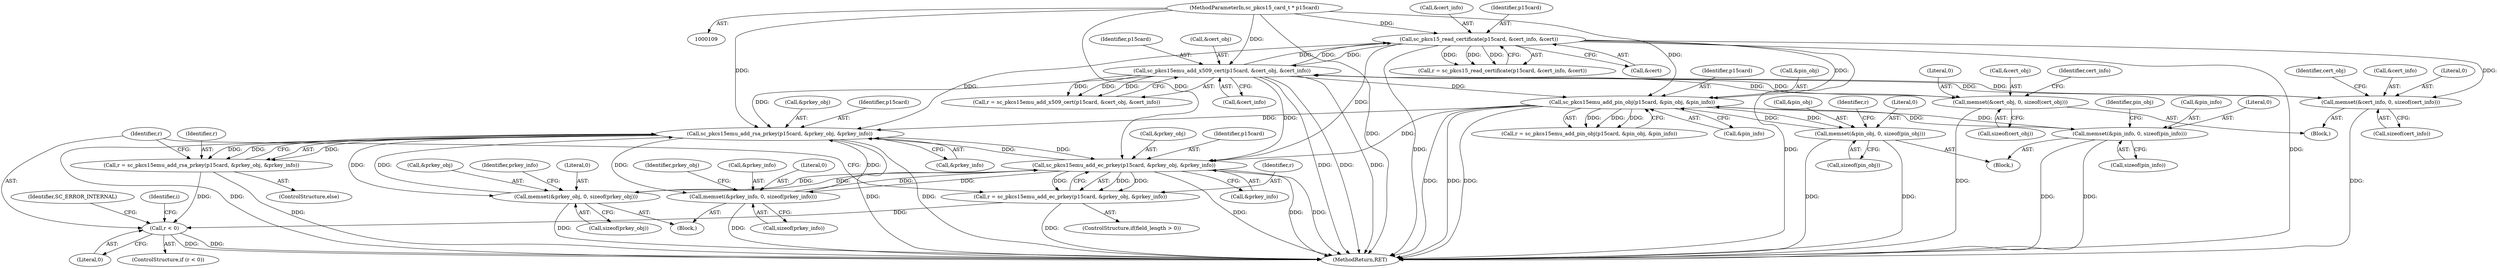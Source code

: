 digraph "0_OpenSC_360e95d45ac4123255a4c796db96337f332160ad#diff-d643a0fa169471dbf2912f4866dc49c5_4@pointer" {
"1000813" [label="(Call,sc_pkcs15emu_add_rsa_prkey(p15card, &prkey_obj, &prkey_info))"];
"1000804" [label="(Call,sc_pkcs15emu_add_ec_prkey(p15card, &prkey_obj, &prkey_info))"];
"1000646" [label="(Call,sc_pkcs15emu_add_pin_obj(p15card, &pin_obj, &pin_info))"];
"1000301" [label="(Call,sc_pkcs15_read_certificate(p15card, &cert_info, &cert))"];
"1000278" [label="(Call,sc_pkcs15emu_add_x509_cert(p15card, &cert_obj, &cert_info))"];
"1000110" [label="(MethodParameterIn,sc_pkcs15_card_t * p15card)"];
"1000233" [label="(Call,memset(&cert_obj, 0, sizeof(cert_obj)))"];
"1000227" [label="(Call,memset(&cert_info, 0, sizeof(cert_info)))"];
"1000473" [label="(Call,memset(&pin_obj, 0, sizeof(pin_obj)))"];
"1000467" [label="(Call,memset(&pin_info, 0, sizeof(pin_info)))"];
"1000813" [label="(Call,sc_pkcs15emu_add_rsa_prkey(p15card, &prkey_obj, &prkey_info))"];
"1000682" [label="(Call,memset(&prkey_obj, 0, sizeof(prkey_obj)))"];
"1000676" [label="(Call,memset(&prkey_info, 0, sizeof(prkey_info)))"];
"1000811" [label="(Call,r = sc_pkcs15emu_add_rsa_prkey(p15card, &prkey_obj, &prkey_info))"];
"1000820" [label="(Call,r < 0)"];
"1000802" [label="(Call,r = sc_pkcs15emu_add_ec_prkey(p15card, &prkey_obj, &prkey_info))"];
"1000301" [label="(Call,sc_pkcs15_read_certificate(p15card, &cert_info, &cert))"];
"1000243" [label="(Identifier,cert_info)"];
"1000819" [label="(ControlStructure,if (r < 0))"];
"1000276" [label="(Call,r = sc_pkcs15emu_add_x509_cert(p15card, &cert_obj, &cert_info))"];
"1000231" [label="(Call,sizeof(cert_info))"];
"1000810" [label="(ControlStructure,else)"];
"1000648" [label="(Call,&pin_obj)"];
"1000808" [label="(Call,&prkey_info)"];
"1000299" [label="(Call,r = sc_pkcs15_read_certificate(p15card, &cert_info, &cert))"];
"1000230" [label="(Literal,0)"];
"1000686" [label="(Call,sizeof(prkey_obj))"];
"1000280" [label="(Call,&cert_obj)"];
"1000237" [label="(Call,sizeof(cert_obj))"];
"1000679" [label="(Literal,0)"];
"1000798" [label="(ControlStructure,if(field_length > 0))"];
"1000235" [label="(Identifier,cert_obj)"];
"1000666" [label="(Identifier,i)"];
"1000227" [label="(Call,memset(&cert_info, 0, sizeof(cert_info)))"];
"1000685" [label="(Literal,0)"];
"1000474" [label="(Call,&pin_obj)"];
"1000683" [label="(Call,&prkey_obj)"];
"1000448" [label="(Block,)"];
"1000233" [label="(Call,memset(&cert_obj, 0, sizeof(cert_obj)))"];
"1000676" [label="(Call,memset(&prkey_info, 0, sizeof(prkey_info)))"];
"1000647" [label="(Identifier,p15card)"];
"1000303" [label="(Call,&cert_info)"];
"1000480" [label="(Identifier,r)"];
"1000680" [label="(Call,sizeof(prkey_info))"];
"1000471" [label="(Call,sizeof(pin_info))"];
"1000684" [label="(Identifier,prkey_obj)"];
"1000279" [label="(Identifier,p15card)"];
"1000667" [label="(Block,)"];
"1000468" [label="(Call,&pin_info)"];
"1000805" [label="(Identifier,p15card)"];
"1000811" [label="(Call,r = sc_pkcs15emu_add_rsa_prkey(p15card, &prkey_obj, &prkey_info))"];
"1000470" [label="(Literal,0)"];
"1000677" [label="(Call,&prkey_info)"];
"1000827" [label="(MethodReturn,RET)"];
"1000110" [label="(MethodParameterIn,sc_pkcs15_card_t * p15card)"];
"1000822" [label="(Literal,0)"];
"1000824" [label="(Identifier,SC_ERROR_INTERNAL)"];
"1000215" [label="(Block,)"];
"1000476" [label="(Literal,0)"];
"1000820" [label="(Call,r < 0)"];
"1000278" [label="(Call,sc_pkcs15emu_add_x509_cert(p15card, &cert_obj, &cert_info))"];
"1000803" [label="(Identifier,r)"];
"1000814" [label="(Identifier,p15card)"];
"1000802" [label="(Call,r = sc_pkcs15emu_add_ec_prkey(p15card, &prkey_obj, &prkey_info))"];
"1000646" [label="(Call,sc_pkcs15emu_add_pin_obj(p15card, &pin_obj, &pin_info))"];
"1000236" [label="(Literal,0)"];
"1000477" [label="(Call,sizeof(pin_obj))"];
"1000650" [label="(Call,&pin_info)"];
"1000691" [label="(Identifier,prkey_info)"];
"1000817" [label="(Call,&prkey_info)"];
"1000473" [label="(Call,memset(&pin_obj, 0, sizeof(pin_obj)))"];
"1000644" [label="(Call,r = sc_pkcs15emu_add_pin_obj(p15card, &pin_obj, &pin_info))"];
"1000467" [label="(Call,memset(&pin_info, 0, sizeof(pin_info)))"];
"1000302" [label="(Identifier,p15card)"];
"1000282" [label="(Call,&cert_info)"];
"1000813" [label="(Call,sc_pkcs15emu_add_rsa_prkey(p15card, &prkey_obj, &prkey_info))"];
"1000305" [label="(Call,&cert)"];
"1000821" [label="(Identifier,r)"];
"1000682" [label="(Call,memset(&prkey_obj, 0, sizeof(prkey_obj)))"];
"1000815" [label="(Call,&prkey_obj)"];
"1000228" [label="(Call,&cert_info)"];
"1000475" [label="(Identifier,pin_obj)"];
"1000234" [label="(Call,&cert_obj)"];
"1000812" [label="(Identifier,r)"];
"1000806" [label="(Call,&prkey_obj)"];
"1000804" [label="(Call,sc_pkcs15emu_add_ec_prkey(p15card, &prkey_obj, &prkey_info))"];
"1000813" -> "1000811"  [label="AST: "];
"1000813" -> "1000817"  [label="CFG: "];
"1000814" -> "1000813"  [label="AST: "];
"1000815" -> "1000813"  [label="AST: "];
"1000817" -> "1000813"  [label="AST: "];
"1000811" -> "1000813"  [label="CFG: "];
"1000813" -> "1000827"  [label="DDG: "];
"1000813" -> "1000827"  [label="DDG: "];
"1000813" -> "1000827"  [label="DDG: "];
"1000813" -> "1000676"  [label="DDG: "];
"1000813" -> "1000682"  [label="DDG: "];
"1000813" -> "1000804"  [label="DDG: "];
"1000813" -> "1000811"  [label="DDG: "];
"1000813" -> "1000811"  [label="DDG: "];
"1000813" -> "1000811"  [label="DDG: "];
"1000804" -> "1000813"  [label="DDG: "];
"1000646" -> "1000813"  [label="DDG: "];
"1000301" -> "1000813"  [label="DDG: "];
"1000278" -> "1000813"  [label="DDG: "];
"1000110" -> "1000813"  [label="DDG: "];
"1000682" -> "1000813"  [label="DDG: "];
"1000676" -> "1000813"  [label="DDG: "];
"1000804" -> "1000802"  [label="AST: "];
"1000804" -> "1000808"  [label="CFG: "];
"1000805" -> "1000804"  [label="AST: "];
"1000806" -> "1000804"  [label="AST: "];
"1000808" -> "1000804"  [label="AST: "];
"1000802" -> "1000804"  [label="CFG: "];
"1000804" -> "1000827"  [label="DDG: "];
"1000804" -> "1000827"  [label="DDG: "];
"1000804" -> "1000827"  [label="DDG: "];
"1000804" -> "1000676"  [label="DDG: "];
"1000804" -> "1000682"  [label="DDG: "];
"1000804" -> "1000802"  [label="DDG: "];
"1000804" -> "1000802"  [label="DDG: "];
"1000804" -> "1000802"  [label="DDG: "];
"1000646" -> "1000804"  [label="DDG: "];
"1000301" -> "1000804"  [label="DDG: "];
"1000278" -> "1000804"  [label="DDG: "];
"1000110" -> "1000804"  [label="DDG: "];
"1000682" -> "1000804"  [label="DDG: "];
"1000676" -> "1000804"  [label="DDG: "];
"1000646" -> "1000644"  [label="AST: "];
"1000646" -> "1000650"  [label="CFG: "];
"1000647" -> "1000646"  [label="AST: "];
"1000648" -> "1000646"  [label="AST: "];
"1000650" -> "1000646"  [label="AST: "];
"1000644" -> "1000646"  [label="CFG: "];
"1000646" -> "1000827"  [label="DDG: "];
"1000646" -> "1000827"  [label="DDG: "];
"1000646" -> "1000827"  [label="DDG: "];
"1000646" -> "1000467"  [label="DDG: "];
"1000646" -> "1000473"  [label="DDG: "];
"1000646" -> "1000644"  [label="DDG: "];
"1000646" -> "1000644"  [label="DDG: "];
"1000646" -> "1000644"  [label="DDG: "];
"1000301" -> "1000646"  [label="DDG: "];
"1000278" -> "1000646"  [label="DDG: "];
"1000110" -> "1000646"  [label="DDG: "];
"1000473" -> "1000646"  [label="DDG: "];
"1000467" -> "1000646"  [label="DDG: "];
"1000301" -> "1000299"  [label="AST: "];
"1000301" -> "1000305"  [label="CFG: "];
"1000302" -> "1000301"  [label="AST: "];
"1000303" -> "1000301"  [label="AST: "];
"1000305" -> "1000301"  [label="AST: "];
"1000299" -> "1000301"  [label="CFG: "];
"1000301" -> "1000827"  [label="DDG: "];
"1000301" -> "1000827"  [label="DDG: "];
"1000301" -> "1000827"  [label="DDG: "];
"1000301" -> "1000227"  [label="DDG: "];
"1000301" -> "1000278"  [label="DDG: "];
"1000301" -> "1000299"  [label="DDG: "];
"1000301" -> "1000299"  [label="DDG: "];
"1000301" -> "1000299"  [label="DDG: "];
"1000278" -> "1000301"  [label="DDG: "];
"1000278" -> "1000301"  [label="DDG: "];
"1000110" -> "1000301"  [label="DDG: "];
"1000278" -> "1000276"  [label="AST: "];
"1000278" -> "1000282"  [label="CFG: "];
"1000279" -> "1000278"  [label="AST: "];
"1000280" -> "1000278"  [label="AST: "];
"1000282" -> "1000278"  [label="AST: "];
"1000276" -> "1000278"  [label="CFG: "];
"1000278" -> "1000827"  [label="DDG: "];
"1000278" -> "1000827"  [label="DDG: "];
"1000278" -> "1000827"  [label="DDG: "];
"1000278" -> "1000227"  [label="DDG: "];
"1000278" -> "1000233"  [label="DDG: "];
"1000278" -> "1000276"  [label="DDG: "];
"1000278" -> "1000276"  [label="DDG: "];
"1000278" -> "1000276"  [label="DDG: "];
"1000110" -> "1000278"  [label="DDG: "];
"1000233" -> "1000278"  [label="DDG: "];
"1000227" -> "1000278"  [label="DDG: "];
"1000110" -> "1000109"  [label="AST: "];
"1000110" -> "1000827"  [label="DDG: "];
"1000233" -> "1000215"  [label="AST: "];
"1000233" -> "1000237"  [label="CFG: "];
"1000234" -> "1000233"  [label="AST: "];
"1000236" -> "1000233"  [label="AST: "];
"1000237" -> "1000233"  [label="AST: "];
"1000243" -> "1000233"  [label="CFG: "];
"1000233" -> "1000827"  [label="DDG: "];
"1000227" -> "1000215"  [label="AST: "];
"1000227" -> "1000231"  [label="CFG: "];
"1000228" -> "1000227"  [label="AST: "];
"1000230" -> "1000227"  [label="AST: "];
"1000231" -> "1000227"  [label="AST: "];
"1000235" -> "1000227"  [label="CFG: "];
"1000227" -> "1000827"  [label="DDG: "];
"1000473" -> "1000448"  [label="AST: "];
"1000473" -> "1000477"  [label="CFG: "];
"1000474" -> "1000473"  [label="AST: "];
"1000476" -> "1000473"  [label="AST: "];
"1000477" -> "1000473"  [label="AST: "];
"1000480" -> "1000473"  [label="CFG: "];
"1000473" -> "1000827"  [label="DDG: "];
"1000473" -> "1000827"  [label="DDG: "];
"1000467" -> "1000448"  [label="AST: "];
"1000467" -> "1000471"  [label="CFG: "];
"1000468" -> "1000467"  [label="AST: "];
"1000470" -> "1000467"  [label="AST: "];
"1000471" -> "1000467"  [label="AST: "];
"1000475" -> "1000467"  [label="CFG: "];
"1000467" -> "1000827"  [label="DDG: "];
"1000467" -> "1000827"  [label="DDG: "];
"1000682" -> "1000667"  [label="AST: "];
"1000682" -> "1000686"  [label="CFG: "];
"1000683" -> "1000682"  [label="AST: "];
"1000685" -> "1000682"  [label="AST: "];
"1000686" -> "1000682"  [label="AST: "];
"1000691" -> "1000682"  [label="CFG: "];
"1000682" -> "1000827"  [label="DDG: "];
"1000676" -> "1000667"  [label="AST: "];
"1000676" -> "1000680"  [label="CFG: "];
"1000677" -> "1000676"  [label="AST: "];
"1000679" -> "1000676"  [label="AST: "];
"1000680" -> "1000676"  [label="AST: "];
"1000684" -> "1000676"  [label="CFG: "];
"1000676" -> "1000827"  [label="DDG: "];
"1000811" -> "1000810"  [label="AST: "];
"1000812" -> "1000811"  [label="AST: "];
"1000821" -> "1000811"  [label="CFG: "];
"1000811" -> "1000827"  [label="DDG: "];
"1000811" -> "1000820"  [label="DDG: "];
"1000820" -> "1000819"  [label="AST: "];
"1000820" -> "1000822"  [label="CFG: "];
"1000821" -> "1000820"  [label="AST: "];
"1000822" -> "1000820"  [label="AST: "];
"1000824" -> "1000820"  [label="CFG: "];
"1000666" -> "1000820"  [label="CFG: "];
"1000820" -> "1000827"  [label="DDG: "];
"1000820" -> "1000827"  [label="DDG: "];
"1000802" -> "1000820"  [label="DDG: "];
"1000802" -> "1000798"  [label="AST: "];
"1000803" -> "1000802"  [label="AST: "];
"1000821" -> "1000802"  [label="CFG: "];
"1000802" -> "1000827"  [label="DDG: "];
}
